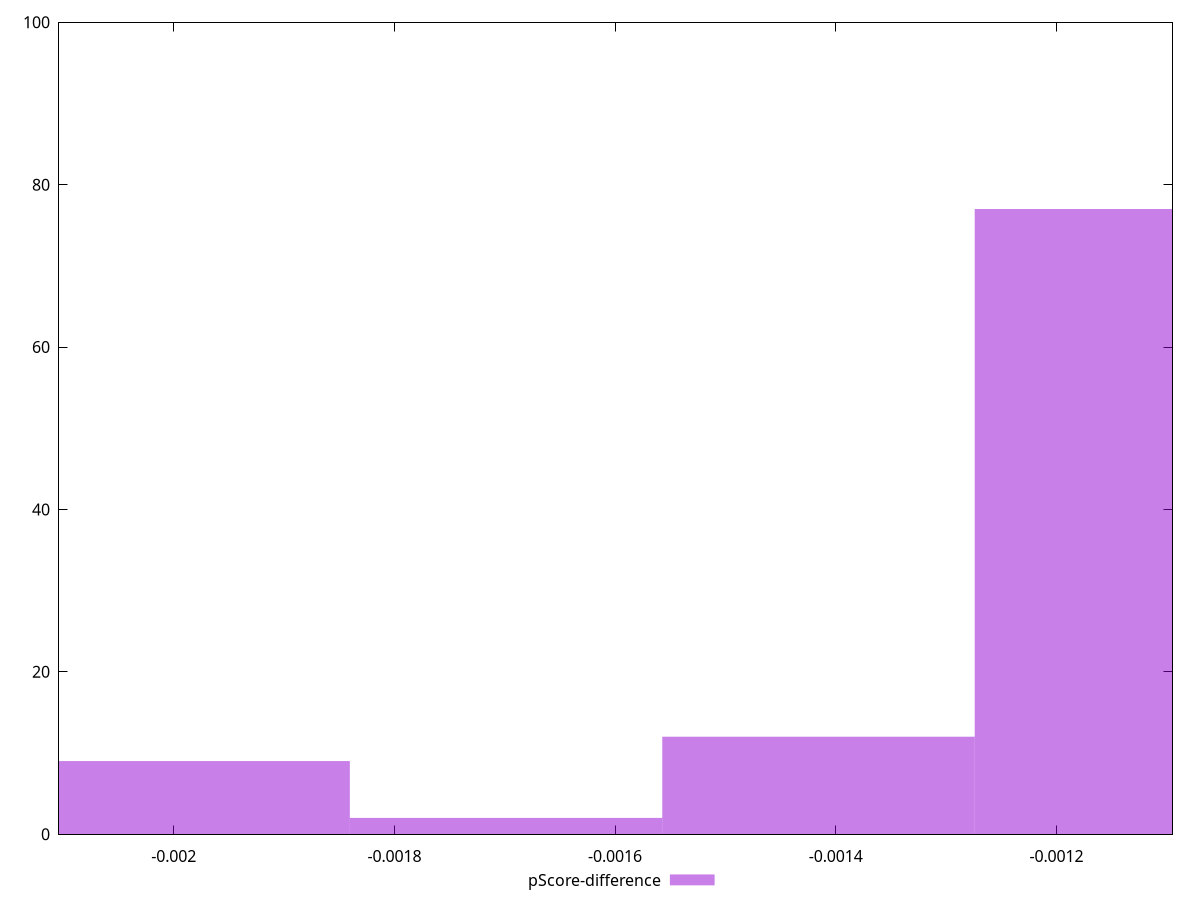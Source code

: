 reset

$pScoreDifference <<EOF
-0.001981925913661802 9
-0.0011325290935210296 77
-0.001415661366901287 12
-0.0016987936402815445 2
EOF

set key outside below
set boxwidth 0.0002831322733802574
set xrange [-0.002103924922326028:-0.0010948517872364505]
set yrange [0:100]
set trange [0:100]
set style fill transparent solid 0.5 noborder
set terminal svg size 640, 490 enhanced background rgb 'white'
set output "report_00009_2021-02-08T22-37-41.559Z/speed-index/samples/pages+cached+noadtech+nomedia+nocss/pScore-difference/histogram.svg"

plot $pScoreDifference title "pScore-difference" with boxes

reset

